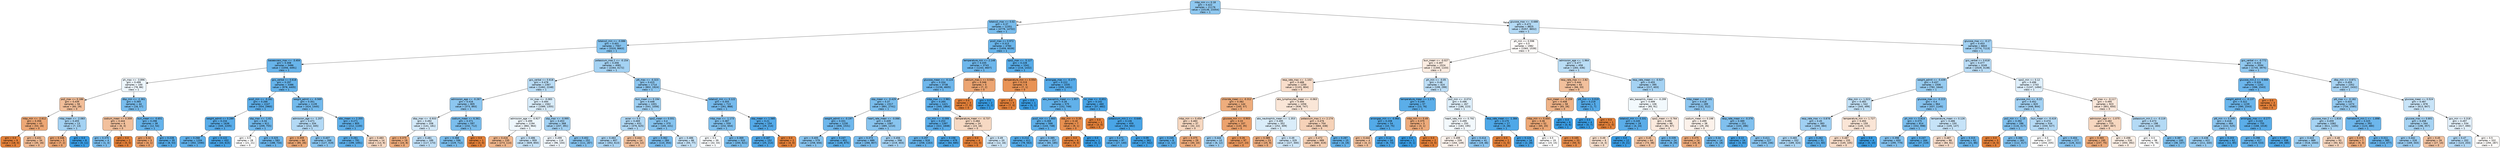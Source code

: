 digraph Tree {
node [shape=box, style="filled, rounded", color="black", fontname="helvetica"] ;
edge [fontname="helvetica"] ;
0 [label="mbp_min <= 0.18\ngini = 0.422\nsamples = 21176\nvalue = [10136, 23354]\nclass = 1", fillcolor="#8fc8f0"] ;
1 [label="totalco2_max <= 0.02\ngini = 0.37\nsamples = 12351\nvalue = [4779, 14702]\nclass = 1", fillcolor="#79bded"] ;
0 -> 1 [labeldistance=2.5, labelangle=45, headlabel="True"] ;
2 [label="totalco2_min <= -0.086\ngini = 0.401\nsamples = 7567\nvalue = [3320, 8663]\nclass = 1", fillcolor="#85c3ef"] ;
1 -> 2 ;
3 [label="baseexcess_max <= -3.404\ngini = 0.308\nsamples = 3486\nvalue = [1056, 4491]\nclass = 1", fillcolor="#68b4eb"] ;
2 -> 3 ;
4 [label="ph_max <= -3.896\ngini = 0.499\nsamples = 100\nvalue = [78, 86]\nclass = 1", fillcolor="#edf6fd"] ;
3 -> 4 ;
5 [label="po2_max <= 0.186\ngini = 0.439\nsamples = 56\nvalue = [60, 29]\nclass = 0", fillcolor="#f2be99"] ;
4 -> 5 ;
6 [label="mbp_min <= -2.612\ngini = 0.356\nsamples = 43\nvalue = [53, 16]\nclass = 0", fillcolor="#eda775"] ;
5 -> 6 ;
7 [label="gini = 0.0\nsamples = 9\nvalue = [18, 0]\nclass = 0", fillcolor="#e58139"] ;
6 -> 7 ;
8 [label="gini = 0.431\nsamples = 34\nvalue = [35, 16]\nclass = 0", fillcolor="#f1bb94"] ;
6 -> 8 ;
9 [label="mbp_mean <= -2.083\ngini = 0.455\nsamples = 13\nvalue = [7, 13]\nclass = 1", fillcolor="#a4d2f3"] ;
5 -> 9 ;
10 [label="gini = 0.346\nsamples = 5\nvalue = [7, 2]\nclass = 0", fillcolor="#eca572"] ;
9 -> 10 ;
11 [label="gini = 0.0\nsamples = 8\nvalue = [0, 11]\nclass = 1", fillcolor="#399de5"] ;
9 -> 11 ;
12 [label="dbp_min <= -2.361\ngini = 0.365\nsamples = 44\nvalue = [18, 57]\nclass = 1", fillcolor="#78bced"] ;
4 -> 12 ;
13 [label="sodium_mean <= 0.359\ngini = 0.444\nsamples = 6\nvalue = [6, 3]\nclass = 0", fillcolor="#f2c09c"] ;
12 -> 13 ;
14 [label="gini = 0.375\nsamples = 4\nvalue = [1, 3]\nclass = 1", fillcolor="#7bbeee"] ;
13 -> 14 ;
15 [label="gini = 0.0\nsamples = 2\nvalue = [5, 0]\nclass = 0", fillcolor="#e58139"] ;
13 -> 15 ;
16 [label="bun_mean <= -0.651\ngini = 0.298\nsamples = 38\nvalue = [12, 54]\nclass = 1", fillcolor="#65b3eb"] ;
12 -> 16 ;
17 [label="gini = 0.32\nsamples = 3\nvalue = [4, 1]\nclass = 0", fillcolor="#eca06a"] ;
16 -> 17 ;
18 [label="gini = 0.228\nsamples = 35\nvalue = [8, 53]\nclass = 1", fillcolor="#57ace9"] ;
16 -> 18 ;
19 [label="gcs_verbal <= 0.618\ngini = 0.297\nsamples = 3386\nvalue = [978, 4405]\nclass = 1", fillcolor="#65b3eb"] ;
3 -> 19 ;
20 [label="pco2_min <= -0.261\ngini = 0.266\nsamples = 2247\nvalue = [554, 2960]\nclass = 1", fillcolor="#5eafea"] ;
19 -> 20 ;
21 [label="weight_admit <= 0.289\ngini = 0.234\nsamples = 1636\nvalue = [345, 2205]\nclass = 1", fillcolor="#58ace9"] ;
20 -> 21 ;
22 [label="gini = 0.268\nsamples = 1204\nvalue = [302, 1590]\nclass = 1", fillcolor="#5fb0ea"] ;
21 -> 22 ;
23 [label="gini = 0.122\nsamples = 432\nvalue = [43, 615]\nclass = 1", fillcolor="#47a4e7"] ;
21 -> 23 ;
24 [label="sbp_max <= -1.61\ngini = 0.34\nsamples = 611\nvalue = [209, 755]\nclass = 1", fillcolor="#70b8ec"] ;
20 -> 24 ;
25 [label="gini = 0.5\nsamples = 28\nvalue = [21, 21]\nclass = 0", fillcolor="#ffffff"] ;
24 -> 25 ;
26 [label="gini = 0.325\nsamples = 583\nvalue = [188, 734]\nclass = 1", fillcolor="#6cb6ec"] ;
24 -> 26 ;
27 [label="weight_admit <= -0.569\ngini = 0.351\nsamples = 1139\nvalue = [424, 1445]\nclass = 1", fillcolor="#73baed"] ;
19 -> 27 ;
28 [label="admission_age <= -1.207\ngini = 0.471\nsamples = 334\nvalue = [212, 345]\nclass = 1", fillcolor="#b3d9f5"] ;
27 -> 28 ;
29 [label="gini = 0.359\nsamples = 66\nvalue = [85, 26]\nclass = 0", fillcolor="#eda876"] ;
28 -> 29 ;
30 [label="gini = 0.407\nsamples = 268\nvalue = [127, 319]\nclass = 1", fillcolor="#88c4ef"] ;
28 -> 30 ;
31 [label="wbc_mean <= 2.355\ngini = 0.271\nsamples = 805\nvalue = [212, 1100]\nclass = 1", fillcolor="#5fb0ea"] ;
27 -> 31 ;
32 [label="gini = 0.261\nsamples = 791\nvalue = [199, 1091]\nclass = 1", fillcolor="#5dafea"] ;
31 -> 32 ;
33 [label="gini = 0.483\nsamples = 14\nvalue = [13, 9]\nclass = 0", fillcolor="#f7d8c2"] ;
31 -> 33 ;
34 [label="potassium_max.1 <= -0.154\ngini = 0.456\nsamples = 4081\nvalue = [2264, 4172]\nclass = 1", fillcolor="#a4d2f3"] ;
2 -> 34 ;
35 [label="gcs_verbal <= 0.618\ngini = 0.478\nsamples = 2367\nvalue = [1462, 2248]\nclass = 1", fillcolor="#baddf6"] ;
34 -> 35 ;
36 [label="admission_age <= -0.267\ngini = 0.416\nsamples = 805\nvalue = [373, 893]\nclass = 1", fillcolor="#8cc6f0"] ;
35 -> 36 ;
37 [label="dbp_max <= -0.933\ngini = 0.492\nsamples = 208\nvalue = [141, 181]\nclass = 1", fillcolor="#d3e9f9"] ;
36 -> 37 ;
38 [label="gini = 0.375\nsamples = 19\nvalue = [24, 8]\nclass = 0", fillcolor="#eeab7b"] ;
37 -> 38 ;
39 [label="gini = 0.481\nsamples = 189\nvalue = [117, 173]\nclass = 1", fillcolor="#bfdff7"] ;
37 -> 39 ;
40 [label="sodium_mean <= 6.361\ngini = 0.371\nsamples = 597\nvalue = [232, 712]\nclass = 1", fillcolor="#7abded"] ;
36 -> 40 ;
41 [label="gini = 0.368\nsamples = 596\nvalue = [229, 712]\nclass = 1", fillcolor="#79bded"] ;
40 -> 41 ;
42 [label="gini = 0.0\nsamples = 1\nvalue = [3, 0]\nclass = 0", fillcolor="#e58139"] ;
40 -> 42 ;
43 [label="inr_max <= -0.083\ngini = 0.494\nsamples = 1562\nvalue = [1089, 1355]\nclass = 1", fillcolor="#d8ecfa"] ;
35 -> 43 ;
44 [label="admission_age <= -0.927\ngini = 0.499\nsamples = 1194\nvalue = [882, 964]\nclass = 1", fillcolor="#eef7fd"] ;
43 -> 44 ;
45 [label="gini = 0.416\nsamples = 235\nvalue = [273, 114]\nclass = 0", fillcolor="#f0b68c"] ;
44 -> 45 ;
46 [label="gini = 0.486\nsamples = 959\nvalue = [609, 850]\nclass = 1", fillcolor="#c7e3f8"] ;
44 -> 46 ;
47 [label="sbp_max <= -0.995\ngini = 0.453\nsamples = 368\nvalue = [207, 391]\nclass = 1", fillcolor="#a2d1f3"] ;
43 -> 47 ;
48 [label="gini = 0.499\nsamples = 116\nvalue = [96, 104]\nclass = 1", fillcolor="#f0f7fd"] ;
47 -> 48 ;
49 [label="gini = 0.402\nsamples = 252\nvalue = [111, 287]\nclass = 1", fillcolor="#86c3ef"] ;
47 -> 49 ;
50 [label="ptt_max <= -0.323\ngini = 0.415\nsamples = 1714\nvalue = [802, 1924]\nclass = 1", fillcolor="#8cc6f0"] ;
34 -> 50 ;
51 [label="bun_mean <= 0.194\ngini = 0.448\nsamples = 1001\nvalue = [541, 1056]\nclass = 1", fillcolor="#9ecff2"] ;
50 -> 51 ;
52 [label="asian <= 0.5\ngini = 0.469\nsamples = 631\nvalue = [376, 625]\nclass = 1", fillcolor="#b0d8f5"] ;
51 -> 52 ;
53 [label="gini = 0.463\nsamples = 607\nvalue = [352, 613]\nclass = 1", fillcolor="#abd5f4"] ;
52 -> 53 ;
54 [label="gini = 0.444\nsamples = 24\nvalue = [24, 12]\nclass = 0", fillcolor="#f2c09c"] ;
52 -> 54 ;
55 [label="spo2_mean <= 0.551\ngini = 0.4\nsamples = 370\nvalue = [165, 431]\nclass = 1", fillcolor="#85c3ef"] ;
51 -> 55 ;
56 [label="gini = 0.362\nsamples = 284\nvalue = [110, 354]\nclass = 1", fillcolor="#77bbed"] ;
55 -> 56 ;
57 [label="gini = 0.486\nsamples = 86\nvalue = [55, 77]\nclass = 1", fillcolor="#c6e3f8"] ;
55 -> 57 ;
58 [label="totalco2_min <= 0.122\ngini = 0.355\nsamples = 713\nvalue = [261, 868]\nclass = 1", fillcolor="#75baed"] ;
50 -> 58 ;
59 [label="mbp_max <= -1.173\ngini = 0.387\nsamples = 559\nvalue = [232, 654]\nclass = 1", fillcolor="#7fc0ee"] ;
58 -> 59 ;
60 [label="gini = 0.5\nsamples = 39\nvalue = [32, 33]\nclass = 1", fillcolor="#f9fcfe"] ;
59 -> 60 ;
61 [label="gini = 0.369\nsamples = 520\nvalue = [200, 621]\nclass = 1", fillcolor="#79bded"] ;
59 -> 61 ;
62 [label="sbp_mean <= 1.585\ngini = 0.21\nsamples = 154\nvalue = [29, 214]\nclass = 1", fillcolor="#54aae9"] ;
58 -> 62 ;
63 [label="gini = 0.187\nsamples = 152\nvalue = [25, 214]\nclass = 1", fillcolor="#50a8e8"] ;
62 -> 63 ;
64 [label="gini = 0.0\nsamples = 2\nvalue = [4, 0]\nclass = 0", fillcolor="#e58139"] ;
62 -> 64 ;
65 [label="pco2_max <= 0.972\ngini = 0.313\nsamples = 4784\nvalue = [1459, 6039]\nclass = 1", fillcolor="#69b5eb"] ;
1 -> 65 ;
66 [label="temperature_min <= 2.148\ngini = 0.335\nsamples = 3743\nvalue = [1243, 4607]\nclass = 1", fillcolor="#6eb7ec"] ;
65 -> 66 ;
67 [label="glucose_mean <= -0.124\ngini = 0.334\nsamples = 3738\nvalue = [1236, 4605]\nclass = 1", fillcolor="#6eb7ec"] ;
66 -> 67 ;
68 [label="sbp_mean <= -0.429\ngini = 0.37\nsamples = 2317\nvalue = [891, 2741]\nclass = 1", fillcolor="#79bded"] ;
67 -> 68 ;
69 [label="weight_admit <= -0.197\ngini = 0.331\nsamples = 1230\nvalue = [406, 1531]\nclass = 1", fillcolor="#6eb7ec"] ;
68 -> 69 ;
70 [label="gini = 0.405\nsamples = 579\nvalue = [258, 656]\nclass = 1", fillcolor="#87c4ef"] ;
69 -> 70 ;
71 [label="gini = 0.247\nsamples = 651\nvalue = [148, 875]\nclass = 1", fillcolor="#5aaee9"] ;
69 -> 71 ;
72 [label="heart_rate_mean <= -0.066\ngini = 0.409\nsamples = 1087\nvalue = [485, 1210]\nclass = 1", fillcolor="#88c4ef"] ;
68 -> 72 ;
73 [label="gini = 0.373\nsamples = 689\nvalue = [266, 807]\nclass = 1", fillcolor="#7abdee"] ;
72 -> 73 ;
74 [label="gini = 0.456\nsamples = 398\nvalue = [219, 403]\nclass = 1", fillcolor="#a5d2f3"] ;
72 -> 74 ;
75 [label="mbp_max <= 2.981\ngini = 0.264\nsamples = 1421\nvalue = [345, 1864]\nclass = 1", fillcolor="#5eafea"] ;
67 -> 75 ;
76 [label="inr_min <= -0.099\ngini = 0.253\nsamples = 1397\nvalue = [322, 1848]\nclass = 1", fillcolor="#5caeea"] ;
75 -> 76 ;
77 [label="gini = 0.297\nsamples = 918\nvalue = [258, 1163]\nclass = 1", fillcolor="#65b3eb"] ;
76 -> 77 ;
78 [label="gini = 0.156\nsamples = 479\nvalue = [64, 685]\nclass = 1", fillcolor="#4ba6e7"] ;
76 -> 78 ;
79 [label="temperature_mean <= -0.737\ngini = 0.484\nsamples = 24\nvalue = [23, 16]\nclass = 0", fillcolor="#f7d9c3"] ;
75 -> 79 ;
80 [label="gini = 0.0\nsamples = 4\nvalue = [11, 0]\nclass = 0", fillcolor="#e58139"] ;
79 -> 80 ;
81 [label="gini = 0.49\nsamples = 20\nvalue = [12, 16]\nclass = 1", fillcolor="#cee6f8"] ;
79 -> 81 ;
82 [label="calcium_max.1 <= 0.532\ngini = 0.346\nsamples = 5\nvalue = [7, 2]\nclass = 0", fillcolor="#eca572"] ;
66 -> 82 ;
83 [label="gini = 0.0\nsamples = 3\nvalue = [7, 0]\nclass = 0", fillcolor="#e58139"] ;
82 -> 83 ;
84 [label="gini = 0.0\nsamples = 2\nvalue = [0, 2]\nclass = 1", fillcolor="#399de5"] ;
82 -> 84 ;
85 [label="spo2_max <= -5.127\ngini = 0.228\nsamples = 1041\nvalue = [216, 1432]\nclass = 1", fillcolor="#57ace9"] ;
65 -> 85 ;
86 [label="temperature_min <= 0.554\ngini = 0.219\nsamples = 6\nvalue = [7, 1]\nclass = 0", fillcolor="#e99355"] ;
85 -> 86 ;
87 [label="gini = 0.0\nsamples = 5\nvalue = [7, 0]\nclass = 0", fillcolor="#e58139"] ;
86 -> 87 ;
88 [label="gini = 0.0\nsamples = 1\nvalue = [0, 1]\nclass = 1", fillcolor="#399de5"] ;
86 -> 88 ;
89 [label="aniongap_max <= -0.177\ngini = 0.222\nsamples = 1035\nvalue = [209, 1431]\nclass = 1", fillcolor="#56abe9"] ;
85 -> 89 ;
90 [label="abs_basophils_mean <= 1.957\ngini = 0.28\nsamples = 575\nvalue = [152, 749]\nclass = 1", fillcolor="#61b1ea"] ;
89 -> 90 ;
91 [label="pco2_min <= 2.663\ngini = 0.269\nsamples = 568\nvalue = [143, 748]\nclass = 1", fillcolor="#5fb0ea"] ;
90 -> 91 ;
92 [label="gini = 0.214\nsamples = 411\nvalue = [78, 563]\nclass = 1", fillcolor="#54abe9"] ;
91 -> 92 ;
93 [label="gini = 0.385\nsamples = 157\nvalue = [65, 185]\nclass = 1", fillcolor="#7fbfee"] ;
91 -> 93 ;
94 [label="sbp_min <= 0.35\ngini = 0.18\nsamples = 7\nvalue = [9, 1]\nclass = 0", fillcolor="#e88f4f"] ;
90 -> 94 ;
95 [label="gini = 0.0\nsamples = 6\nvalue = [9, 0]\nclass = 0", fillcolor="#e58139"] ;
94 -> 95 ;
96 [label="gini = 0.0\nsamples = 1\nvalue = [0, 1]\nclass = 1", fillcolor="#399de5"] ;
94 -> 96 ;
97 [label="inr_max <= -0.651\ngini = 0.142\nsamples = 460\nvalue = [57, 682]\nclass = 1", fillcolor="#4aa5e7"] ;
89 -> 97 ;
98 [label="gini = 0.0\nsamples = 1\nvalue = [3, 0]\nclass = 0", fillcolor="#e58139"] ;
97 -> 98 ;
99 [label="potassium_min.1 <= -0.646\ngini = 0.136\nsamples = 459\nvalue = [54, 682]\nclass = 1", fillcolor="#49a5e7"] ;
97 -> 99 ;
100 [label="gini = 0.271\nsamples = 97\nvalue = [27, 140]\nclass = 1", fillcolor="#5fb0ea"] ;
99 -> 100 ;
101 [label="gini = 0.09\nsamples = 362\nvalue = [27, 542]\nclass = 1", fillcolor="#43a2e6"] ;
99 -> 101 ;
102 [label="glucose_max <= -0.688\ngini = 0.472\nsamples = 8825\nvalue = [5357, 8652]\nclass = 1", fillcolor="#b4daf5"] ;
0 -> 102 [labeldistance=2.5, labelangle=-45, headlabel="False"] ;
103 [label="ph_min <= 0.598\ngini = 0.5\nsamples = 1982\nvalue = [1583, 1539]\nclass = 0", fillcolor="#fefbf9"] ;
102 -> 103 ;
104 [label="bun_mean <= -0.027\ngini = 0.497\nsamples = 1524\nvalue = [1300, 1103]\nclass = 0", fillcolor="#fbece1"] ;
103 -> 104 ;
105 [label="resp_rate_max <= -1.102\ngini = 0.488\nsamples = 1200\nvalue = [1101, 804]\nclass = 0", fillcolor="#f8ddca"] ;
104 -> 105 ;
106 [label="chloride_mean <= -0.312\ngini = 0.382\nsamples = 144\nvalue = [165, 57]\nclass = 0", fillcolor="#eead7d"] ;
105 -> 106 ;
107 [label="mbp_min <= 0.454\ngini = 0.483\nsamples = 37\nvalue = [32, 22]\nclass = 0", fillcolor="#f7d8c1"] ;
106 -> 107 ;
108 [label="gini = 0.245\nsamples = 8\nvalue = [2, 12]\nclass = 1", fillcolor="#5aade9"] ;
107 -> 108 ;
109 [label="gini = 0.375\nsamples = 29\nvalue = [30, 10]\nclass = 0", fillcolor="#eeab7b"] ;
107 -> 109 ;
110 [label="glucose_min <= -0.903\ngini = 0.33\nsamples = 107\nvalue = [133, 35]\nclass = 0", fillcolor="#eca26d"] ;
106 -> 110 ;
111 [label="gini = 0.444\nsamples = 10\nvalue = [6, 12]\nclass = 1", fillcolor="#9ccef2"] ;
110 -> 111 ;
112 [label="gini = 0.26\nsamples = 97\nvalue = [127, 23]\nclass = 0", fillcolor="#ea985d"] ;
110 -> 112 ;
113 [label="abs_lymphocytes_mean <= -0.063\ngini = 0.494\nsamples = 1056\nvalue = [936, 747]\nclass = 0", fillcolor="#fae6d7"] ;
105 -> 113 ;
114 [label="abs_neutrophils_mean <= -1.353\ngini = 0.495\nsamples = 352\nvalue = [252, 309]\nclass = 1", fillcolor="#daedfa"] ;
113 -> 114 ;
115 [label="gini = 0.389\nsamples = 23\nvalue = [25, 9]\nclass = 0", fillcolor="#eeae80"] ;
114 -> 115 ;
116 [label="gini = 0.49\nsamples = 329\nvalue = [227, 300]\nclass = 1", fillcolor="#cfe7f9"] ;
114 -> 116 ;
117 [label="potassium_max.1 <= 2.174\ngini = 0.476\nsamples = 704\nvalue = [684, 438]\nclass = 0", fillcolor="#f6d2b8"] ;
113 -> 117 ;
118 [label="gini = 0.472\nsamples = 689\nvalue = [680, 419]\nclass = 0", fillcolor="#f5cfb3"] ;
117 -> 118 ;
119 [label="gini = 0.287\nsamples = 15\nvalue = [4, 19]\nclass = 1", fillcolor="#63b2ea"] ;
117 -> 119 ;
120 [label="ph_min <= -0.05\ngini = 0.48\nsamples = 324\nvalue = [199, 299]\nclass = 1", fillcolor="#bddef6"] ;
104 -> 120 ;
121 [label="temperature_mean <= 1.171\ngini = 0.249\nsamples = 57\nvalue = [13, 76]\nclass = 1", fillcolor="#5baee9"] ;
120 -> 121 ;
122 [label="aniongap_min <= -0.964\ngini = 0.208\nsamples = 54\nvalue = [10, 75]\nclass = 1", fillcolor="#53aae8"] ;
121 -> 122 ;
123 [label="gini = 0.444\nsamples = 4\nvalue = [4, 2]\nclass = 0", fillcolor="#f2c09c"] ;
122 -> 123 ;
124 [label="gini = 0.14\nsamples = 50\nvalue = [6, 73]\nclass = 1", fillcolor="#49a5e7"] ;
122 -> 124 ;
125 [label="mbp_min <= 0.49\ngini = 0.375\nsamples = 3\nvalue = [3, 1]\nclass = 0", fillcolor="#eeab7b"] ;
121 -> 125 ;
126 [label="gini = 0.0\nsamples = 1\nvalue = [0, 1]\nclass = 1", fillcolor="#399de5"] ;
125 -> 126 ;
127 [label="gini = 0.0\nsamples = 2\nvalue = [3, 0]\nclass = 0", fillcolor="#e58139"] ;
125 -> 127 ;
128 [label="po2_min <= -0.074\ngini = 0.496\nsamples = 267\nvalue = [186, 223]\nclass = 1", fillcolor="#deeffb"] ;
120 -> 128 ;
129 [label="heart_rate_min <= 0.792\ngini = 0.499\nsamples = 250\nvalue = [183, 195]\nclass = 1", fillcolor="#f3f9fd"] ;
128 -> 129 ;
130 [label="gini = 0.499\nsamples = 209\nvalue = [164, 149]\nclass = 0", fillcolor="#fdf3ed"] ;
129 -> 130 ;
131 [label="gini = 0.414\nsamples = 41\nvalue = [19, 46]\nclass = 1", fillcolor="#8bc5f0"] ;
129 -> 131 ;
132 [label="resp_rate_mean <= -1.384\ngini = 0.175\nsamples = 17\nvalue = [3, 28]\nclass = 1", fillcolor="#4ea8e8"] ;
128 -> 132 ;
133 [label="gini = 0.0\nsamples = 1\nvalue = [1, 0]\nclass = 0", fillcolor="#e58139"] ;
132 -> 133 ;
134 [label="gini = 0.124\nsamples = 16\nvalue = [2, 28]\nclass = 1", fillcolor="#47a4e7"] ;
132 -> 134 ;
135 [label="admission_age <= -1.964\ngini = 0.477\nsamples = 458\nvalue = [283, 436]\nclass = 1", fillcolor="#baddf6"] ;
103 -> 135 ;
136 [label="resp_rate_max <= 2.82\ngini = 0.444\nsamples = 63\nvalue = [66, 33]\nclass = 0", fillcolor="#f2c09c"] ;
135 -> 136 ;
137 [label="bun_mean <= -0.259\ngini = 0.408\nsamples = 58\nvalue = [65, 26]\nclass = 0", fillcolor="#efb388"] ;
136 -> 137 ;
138 [label="mbp_min <= 0.454\ngini = 0.36\nsamples = 52\nvalue = [65, 20]\nclass = 0", fillcolor="#eda876"] ;
137 -> 138 ;
139 [label="gini = 0.5\nsamples = 19\nvalue = [15, 15]\nclass = 0", fillcolor="#ffffff"] ;
138 -> 139 ;
140 [label="gini = 0.165\nsamples = 33\nvalue = [50, 5]\nclass = 0", fillcolor="#e88e4d"] ;
138 -> 140 ;
141 [label="gini = 0.0\nsamples = 6\nvalue = [0, 6]\nclass = 1", fillcolor="#399de5"] ;
137 -> 141 ;
142 [label="ptt_min <= 0.019\ngini = 0.219\nsamples = 5\nvalue = [1, 7]\nclass = 1", fillcolor="#55abe9"] ;
136 -> 142 ;
143 [label="gini = 0.0\nsamples = 4\nvalue = [0, 7]\nclass = 1", fillcolor="#399de5"] ;
142 -> 143 ;
144 [label="gini = 0.0\nsamples = 1\nvalue = [1, 0]\nclass = 0", fillcolor="#e58139"] ;
142 -> 144 ;
145 [label="resp_rate_mean <= -0.527\ngini = 0.455\nsamples = 395\nvalue = [217, 403]\nclass = 1", fillcolor="#a4d2f3"] ;
135 -> 145 ;
146 [label="abs_basophils_mean <= -0.299\ngini = 0.499\nsamples = 106\nvalue = [85, 91]\nclass = 1", fillcolor="#f2f9fd"] ;
145 -> 146 ;
147 [label="totalco2_min <= 0.331\ngini = 0.245\nsamples = 18\nvalue = [4, 24]\nclass = 1", fillcolor="#5aade9"] ;
146 -> 147 ;
148 [label="gini = 0.49\nsamples = 6\nvalue = [4, 3]\nclass = 0", fillcolor="#f8e0ce"] ;
147 -> 148 ;
149 [label="gini = 0.0\nsamples = 12\nvalue = [0, 21]\nclass = 1", fillcolor="#399de5"] ;
147 -> 149 ;
150 [label="spo2_mean <= 0.764\ngini = 0.496\nsamples = 88\nvalue = [81, 67]\nclass = 0", fillcolor="#fbe9dd"] ;
146 -> 150 ;
151 [label="gini = 0.45\nsamples = 64\nvalue = [73, 38]\nclass = 0", fillcolor="#f3c3a0"] ;
150 -> 151 ;
152 [label="gini = 0.339\nsamples = 24\nvalue = [8, 29]\nclass = 1", fillcolor="#70b8ec"] ;
150 -> 152 ;
153 [label="mbp_mean <= -0.101\ngini = 0.418\nsamples = 289\nvalue = [132, 312]\nclass = 1", fillcolor="#8dc6f0"] ;
145 -> 153 ;
154 [label="sodium_mean <= 0.198\ngini = 0.499\nsamples = 38\nvalue = [29, 26]\nclass = 0", fillcolor="#fcf2eb"] ;
153 -> 154 ;
155 [label="gini = 0.375\nsamples = 24\nvalue = [24, 8]\nclass = 0", fillcolor="#eeab7b"] ;
154 -> 155 ;
156 [label="gini = 0.34\nsamples = 14\nvalue = [5, 18]\nclass = 1", fillcolor="#70b8ec"] ;
154 -> 156 ;
157 [label="resp_rate_mean <= -0.376\ngini = 0.389\nsamples = 251\nvalue = [103, 286]\nclass = 1", fillcolor="#80c0ee"] ;
153 -> 157 ;
158 [label="gini = 0.13\nsamples = 24\nvalue = [3, 40]\nclass = 1", fillcolor="#48a4e7"] ;
157 -> 158 ;
159 [label="gini = 0.411\nsamples = 227\nvalue = [100, 246]\nclass = 1", fillcolor="#89c5f0"] ;
157 -> 159 ;
160 [label="glucose_max <= -0.17\ngini = 0.453\nsamples = 6843\nvalue = [3774, 7113]\nclass = 1", fillcolor="#a2d1f3"] ;
102 -> 160 ;
161 [label="gcs_verbal <= 0.618\ngini = 0.477\nsamples = 3249\nvalue = [2029, 3138]\nclass = 1", fillcolor="#b9dcf6"] ;
160 -> 161 ;
162 [label="weight_admit <= -0.439\ngini = 0.437\nsamples = 1506\nvalue = [782, 1644]\nclass = 1", fillcolor="#97ccf1"] ;
161 -> 162 ;
163 [label="dbp_min <= 1.023\ngini = 0.483\nsamples = 542\nvalue = [345, 499]\nclass = 1", fillcolor="#c2e1f7"] ;
162 -> 163 ;
164 [label="resp_rate_max <= 0.878\ngini = 0.45\nsamples = 383\nvalue = [200, 384]\nclass = 1", fillcolor="#a0d0f3"] ;
163 -> 164 ;
165 [label="gini = 0.465\nsamples = 332\nvalue = [189, 324]\nclass = 1", fillcolor="#acd6f4"] ;
164 -> 165 ;
166 [label="gini = 0.262\nsamples = 51\nvalue = [11, 60]\nclass = 1", fillcolor="#5dafea"] ;
164 -> 166 ;
167 [label="temperature_min <= 1.727\ngini = 0.493\nsamples = 159\nvalue = [145, 115]\nclass = 0", fillcolor="#fae5d6"] ;
163 -> 167 ;
168 [label="gini = 0.487\nsamples = 155\nvalue = [145, 105]\nclass = 0", fillcolor="#f8dcc8"] ;
167 -> 168 ;
169 [label="gini = 0.0\nsamples = 4\nvalue = [0, 10]\nclass = 1", fillcolor="#399de5"] ;
167 -> 169 ;
170 [label="glucose_max <= -0.223\ngini = 0.4\nsamples = 964\nvalue = [437, 1145]\nclass = 1", fillcolor="#85c2ef"] ;
162 -> 170 ;
171 [label="ph_min <= 0.814\ngini = 0.375\nsamples = 814\nvalue = [332, 998]\nclass = 1", fillcolor="#7bbeee"] ;
170 -> 171 ;
172 [label="gini = 0.398\nsamples = 650\nvalue = [295, 779]\nclass = 1", fillcolor="#84c2ef"] ;
171 -> 172 ;
173 [label="gini = 0.247\nsamples = 164\nvalue = [37, 219]\nclass = 1", fillcolor="#5aaee9"] ;
171 -> 173 ;
174 [label="temperature_mean <= 0.126\ngini = 0.486\nsamples = 150\nvalue = [105, 147]\nclass = 1", fillcolor="#c6e3f8"] ;
170 -> 174 ;
175 [label="gini = 0.487\nsamples = 88\nvalue = [84, 61]\nclass = 0", fillcolor="#f8dcc9"] ;
174 -> 175 ;
176 [label="gini = 0.315\nsamples = 62\nvalue = [21, 86]\nclass = 1", fillcolor="#69b5eb"] ;
174 -> 176 ;
177 [label="spo2_min <= 0.12\ngini = 0.496\nsamples = 1743\nvalue = [1247, 1494]\nclass = 1", fillcolor="#deeffb"] ;
161 -> 177 ;
178 [label="glucose_min <= -0.22\ngini = 0.452\nsamples = 820\nvalue = [446, 844]\nclass = 1", fillcolor="#a2d1f3"] ;
177 -> 178 ;
179 [label="po2_min <= -1.15\ngini = 0.392\nsamples = 286\nvalue = [116, 317]\nclass = 1", fillcolor="#81c1ef"] ;
178 -> 179 ;
180 [label="gini = 0.0\nsamples = 3\nvalue = [4, 0]\nclass = 0", fillcolor="#e58139"] ;
179 -> 180 ;
181 [label="gini = 0.386\nsamples = 283\nvalue = [112, 317]\nclass = 1", fillcolor="#7fc0ee"] ;
179 -> 181 ;
182 [label="bun_mean <= -0.419\ngini = 0.474\nsamples = 534\nvalue = [330, 527]\nclass = 1", fillcolor="#b5daf5"] ;
178 -> 182 ;
183 [label="gini = 0.5\nsamples = 257\nvalue = [204, 205]\nclass = 1", fillcolor="#feffff"] ;
182 -> 183 ;
184 [label="gini = 0.404\nsamples = 277\nvalue = [126, 322]\nclass = 1", fillcolor="#86c3ef"] ;
182 -> 184 ;
185 [label="ptt_max <= -0.117\ngini = 0.495\nsamples = 923\nvalue = [801, 650]\nclass = 0", fillcolor="#fae7da"] ;
177 -> 185 ;
186 [label="admission_age <= -1.075\ngini = 0.482\nsamples = 725\nvalue = [687, 467]\nclass = 0", fillcolor="#f7d7c0"] ;
185 -> 186 ;
187 [label="gini = 0.365\nsamples = 195\nvalue = [237, 75]\nclass = 0", fillcolor="#eda978"] ;
186 -> 187 ;
188 [label="gini = 0.498\nsamples = 530\nvalue = [450, 392]\nclass = 0", fillcolor="#fcefe5"] ;
186 -> 188 ;
189 [label="potassium_min.1 <= -0.119\ngini = 0.473\nsamples = 198\nvalue = [114, 183]\nclass = 1", fillcolor="#b4daf5"] ;
185 -> 189 ;
190 [label="gini = 0.5\nsamples = 98\nvalue = [76, 76]\nclass = 0", fillcolor="#ffffff"] ;
189 -> 190 ;
191 [label="gini = 0.387\nsamples = 100\nvalue = [38, 107]\nclass = 1", fillcolor="#7fc0ee"] ;
189 -> 191 ;
192 [label="gcs_verbal <= -0.772\ngini = 0.424\nsamples = 3594\nvalue = [1745, 3975]\nclass = 1", fillcolor="#90c8f0"] ;
160 -> 192 ;
193 [label="glucose_min.2 <= 6.666\ngini = 0.326\nsamples = 1242\nvalue = [398, 1543]\nclass = 1", fillcolor="#6cb6ec"] ;
192 -> 193 ;
194 [label="weight_admit <= -0.137\ngini = 0.322\nsamples = 1239\nvalue = [390, 1543]\nclass = 1", fillcolor="#6bb6ec"] ;
193 -> 194 ;
195 [label="ptt_min <= 0.349\ngini = 0.418\nsamples = 484\nvalue = [222, 525]\nclass = 1", fillcolor="#8dc6f0"] ;
194 -> 195 ;
196 [label="gini = 0.438\nsamples = 422\nvalue = [211, 440]\nclass = 1", fillcolor="#98ccf1"] ;
195 -> 196 ;
197 [label="gini = 0.203\nsamples = 62\nvalue = [11, 85]\nclass = 1", fillcolor="#53aae8"] ;
195 -> 197 ;
198 [label="aniongap_max <= -0.177\ngini = 0.243\nsamples = 755\nvalue = [168, 1018]\nclass = 1", fillcolor="#5aade9"] ;
194 -> 198 ;
199 [label="gini = 0.298\nsamples = 417\nvalue = [119, 533]\nclass = 1", fillcolor="#65b3eb"] ;
198 -> 199 ;
200 [label="gini = 0.167\nsamples = 338\nvalue = [49, 485]\nclass = 1", fillcolor="#4da7e8"] ;
198 -> 200 ;
201 [label="gini = 0.0\nsamples = 3\nvalue = [8, 0]\nclass = 0", fillcolor="#e58139"] ;
193 -> 201 ;
202 [label="dbp_min <= 0.871\ngini = 0.459\nsamples = 2352\nvalue = [1347, 2432]\nclass = 1", fillcolor="#a7d3f3"] ;
192 -> 202 ;
203 [label="ptt_max <= -0.182\ngini = 0.433\nsamples = 1474\nvalue = [734, 1585]\nclass = 1", fillcolor="#95caf1"] ;
202 -> 203 ;
204 [label="glucose_max.2 <= 1.816\ngini = 0.459\nsamples = 1082\nvalue = [611, 1105]\nclass = 1", fillcolor="#a6d3f3"] ;
203 -> 204 ;
205 [label="gini = 0.443\nsamples = 989\nvalue = [518, 1043]\nclass = 1", fillcolor="#9bcef2"] ;
204 -> 205 ;
206 [label="gini = 0.48\nsamples = 93\nvalue = [93, 62]\nclass = 0", fillcolor="#f6d5bd"] ;
204 -> 206 ;
207 [label="hematocrit_min.1 <= -1.898\ngini = 0.325\nsamples = 392\nvalue = [123, 480]\nclass = 1", fillcolor="#6cb6ec"] ;
203 -> 207 ;
208 [label="gini = 0.375\nsamples = 7\nvalue = [9, 3]\nclass = 0", fillcolor="#eeab7b"] ;
207 -> 208 ;
209 [label="gini = 0.311\nsamples = 385\nvalue = [114, 477]\nclass = 1", fillcolor="#68b4eb"] ;
207 -> 209 ;
210 [label="glucose_mean <= 0.524\ngini = 0.487\nsamples = 878\nvalue = [613, 847]\nclass = 1", fillcolor="#c8e4f8"] ;
202 -> 210 ;
211 [label="glucose_max <= 0.801\ngini = 0.458\nsamples = 344\nvalue = [196, 357]\nclass = 1", fillcolor="#a6d3f3"] ;
210 -> 211 ;
212 [label="gini = 0.442\nsamples = 318\nvalue = [169, 343]\nclass = 1", fillcolor="#9bcdf2"] ;
211 -> 212 ;
213 [label="gini = 0.45\nsamples = 26\nvalue = [27, 14]\nclass = 0", fillcolor="#f2c2a0"] ;
211 -> 213 ;
214 [label="gcs_min <= 0.318\ngini = 0.497\nsamples = 534\nvalue = [417, 490]\nclass = 1", fillcolor="#e2f0fb"] ;
210 -> 214 ;
215 [label="gini = 0.47\nsamples = 202\nvalue = [123, 203]\nclass = 1", fillcolor="#b1d8f5"] ;
214 -> 215 ;
216 [label="gini = 0.5\nsamples = 332\nvalue = [294, 287]\nclass = 0", fillcolor="#fefcfa"] ;
214 -> 216 ;
}